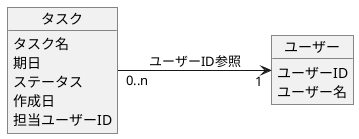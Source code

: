 @startuml
left to right direction

object ユーザー {
    ユーザーID
    ユーザー名
}

object タスク {
    タスク名
    期日
    ステータス
    作成日
    担当ユーザーID
}

タスク "0..n" --> "1" ユーザー : ユーザーID参照

@enduml